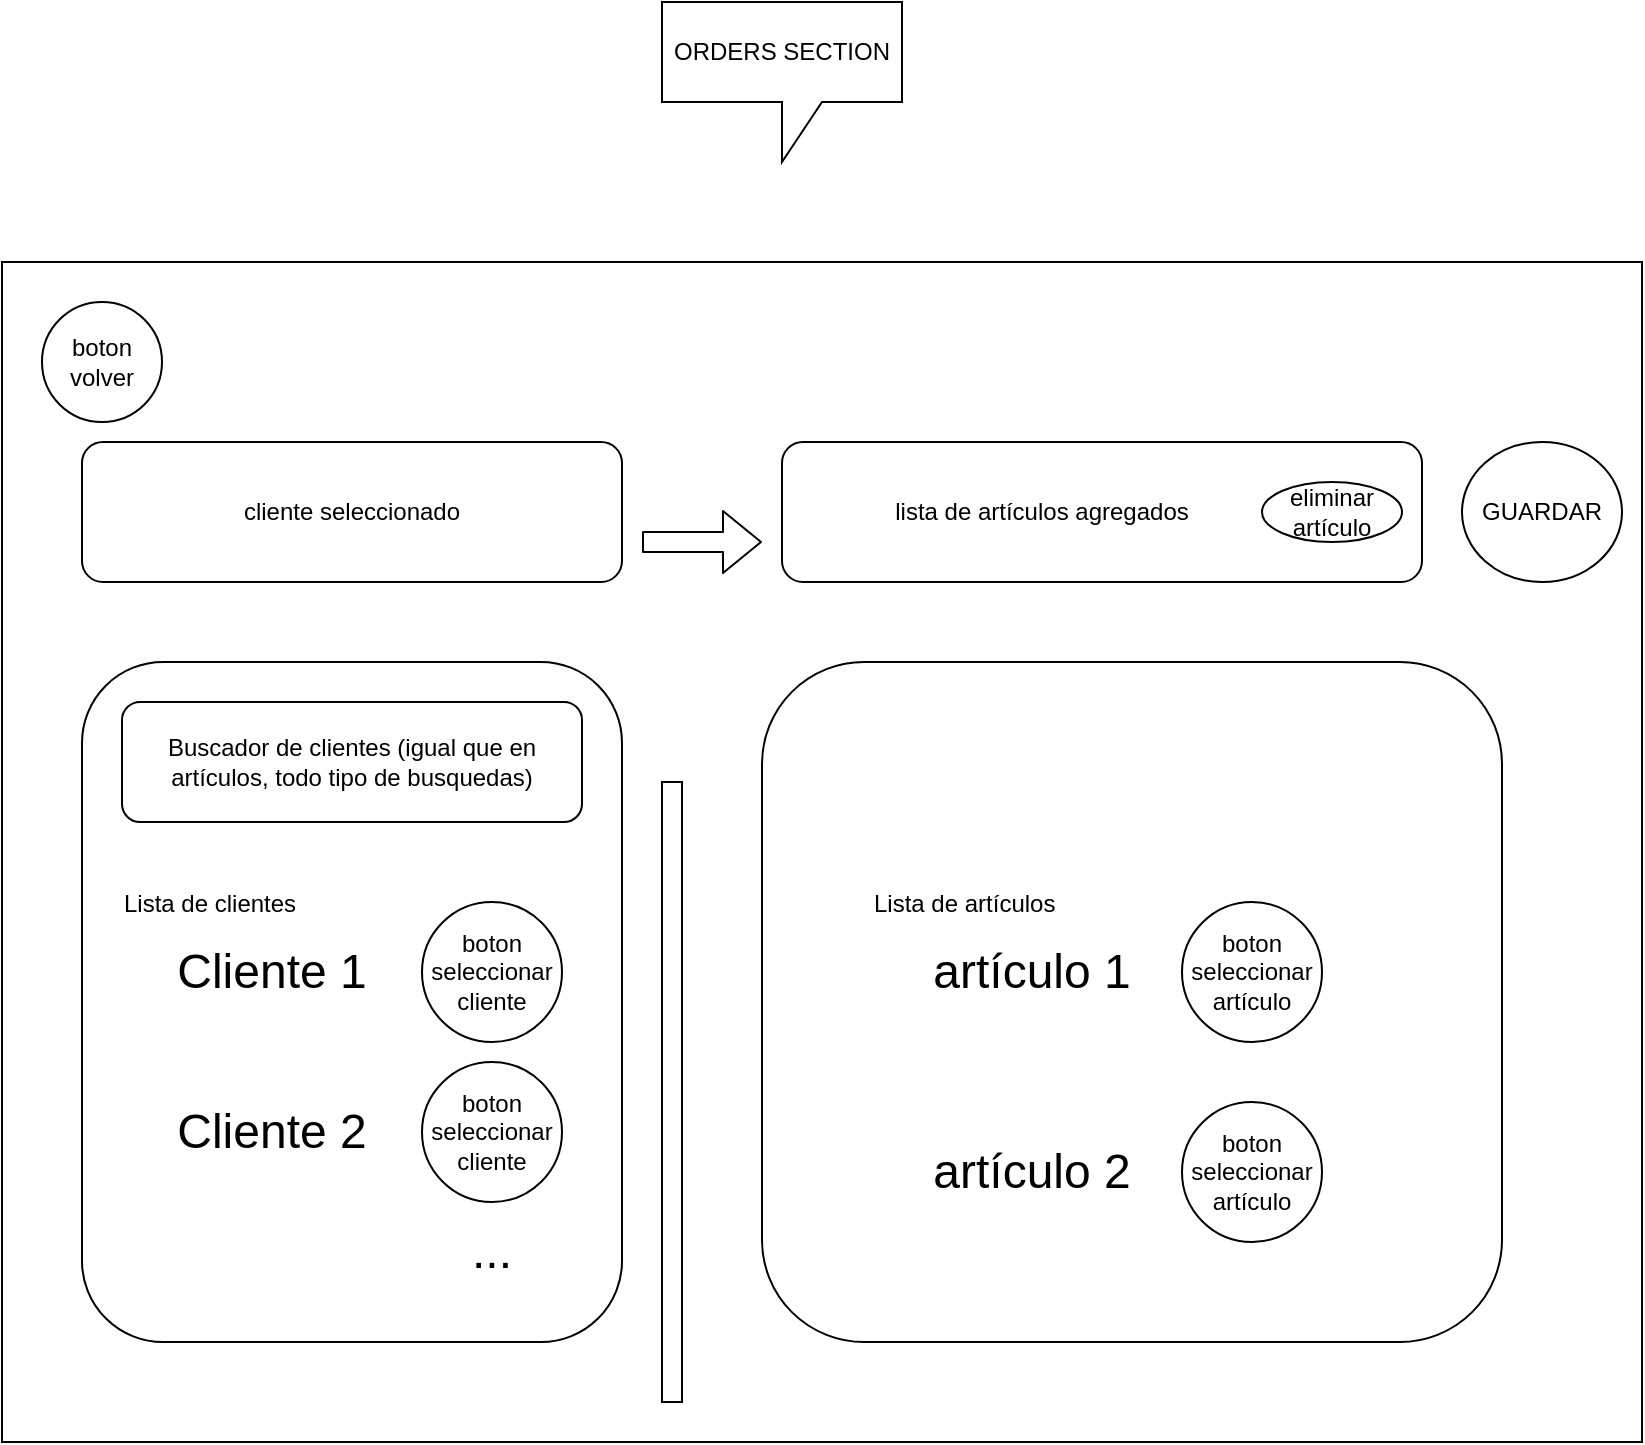 <mxfile>
    <diagram id="RDMqX9K0g_AgAB4HzoS6" name="Página-1">
        <mxGraphModel dx="2010" dy="2069" grid="1" gridSize="10" guides="1" tooltips="1" connect="1" arrows="1" fold="1" page="1" pageScale="1" pageWidth="827" pageHeight="1169" math="0" shadow="0">
            <root>
                <mxCell id="0"/>
                <mxCell id="1" parent="0"/>
                <mxCell id="2" value="" style="rounded=0;whiteSpace=wrap;html=1;" vertex="1" parent="1">
                    <mxGeometry x="30" y="40" width="820" height="590" as="geometry"/>
                </mxCell>
                <mxCell id="3" value="cliente seleccionado" style="rounded=1;whiteSpace=wrap;html=1;" vertex="1" parent="1">
                    <mxGeometry x="70" y="130" width="270" height="70" as="geometry"/>
                </mxCell>
                <mxCell id="6" value="" style="rounded=0;whiteSpace=wrap;html=1;" vertex="1" parent="1">
                    <mxGeometry x="360" y="300" width="10" height="310" as="geometry"/>
                </mxCell>
                <mxCell id="7" value="" style="rounded=1;whiteSpace=wrap;html=1;" vertex="1" parent="1">
                    <mxGeometry x="410" y="240" width="370" height="340" as="geometry"/>
                </mxCell>
                <mxCell id="8" value="" style="rounded=1;whiteSpace=wrap;html=1;" vertex="1" parent="1">
                    <mxGeometry x="420" y="130" width="320" height="70" as="geometry"/>
                </mxCell>
                <mxCell id="9" value="" style="rounded=1;whiteSpace=wrap;html=1;" vertex="1" parent="1">
                    <mxGeometry x="70" y="240" width="270" height="340" as="geometry"/>
                </mxCell>
                <mxCell id="10" value="Buscador de clientes (igual que en artículos, todo tipo de busquedas)" style="rounded=1;whiteSpace=wrap;html=1;" vertex="1" parent="1">
                    <mxGeometry x="90" y="260" width="230" height="60" as="geometry"/>
                </mxCell>
                <mxCell id="12" value="boton&lt;br&gt;seleccionar cliente" style="ellipse;whiteSpace=wrap;html=1;aspect=fixed;" vertex="1" parent="1">
                    <mxGeometry x="240" y="360" width="70" height="70" as="geometry"/>
                </mxCell>
                <mxCell id="13" value="" style="shape=flexArrow;endArrow=classic;html=1;" edge="1" parent="1">
                    <mxGeometry width="50" height="50" relative="1" as="geometry">
                        <mxPoint x="350" y="180" as="sourcePoint"/>
                        <mxPoint x="410" y="180" as="targetPoint"/>
                    </mxGeometry>
                </mxCell>
                <mxCell id="14" value="boton volver" style="ellipse;whiteSpace=wrap;html=1;" vertex="1" parent="1">
                    <mxGeometry x="50" y="60" width="60" height="60" as="geometry"/>
                </mxCell>
                <mxCell id="15" value="ORDERS SECTION" style="shape=callout;whiteSpace=wrap;html=1;perimeter=calloutPerimeter;" vertex="1" parent="1">
                    <mxGeometry x="360" y="-90" width="120" height="80" as="geometry"/>
                </mxCell>
                <mxCell id="16" value="boton&lt;br&gt;seleccionar cliente" style="ellipse;whiteSpace=wrap;html=1;aspect=fixed;" vertex="1" parent="1">
                    <mxGeometry x="240" y="440" width="70" height="70" as="geometry"/>
                </mxCell>
                <mxCell id="18" value="&lt;font style=&quot;font-size: 24px;&quot;&gt;...&lt;/font&gt;" style="text;html=1;strokeColor=none;fillColor=none;align=center;verticalAlign=middle;whiteSpace=wrap;rounded=0;" vertex="1" parent="1">
                    <mxGeometry x="245" y="520" width="60" height="30" as="geometry"/>
                </mxCell>
                <mxCell id="19" value="Cliente 1" style="text;html=1;strokeColor=none;fillColor=none;align=center;verticalAlign=middle;whiteSpace=wrap;rounded=0;fontSize=24;" vertex="1" parent="1">
                    <mxGeometry x="110" y="380" width="110" height="30" as="geometry"/>
                </mxCell>
                <mxCell id="20" value="Cliente 2" style="text;html=1;strokeColor=none;fillColor=none;align=center;verticalAlign=middle;whiteSpace=wrap;rounded=0;fontSize=24;" vertex="1" parent="1">
                    <mxGeometry x="110" y="460" width="110" height="30" as="geometry"/>
                </mxCell>
                <mxCell id="21" value="&lt;font style=&quot;font-size: 12px;&quot;&gt;Lista de clientes&lt;/font&gt;" style="text;strokeColor=none;fillColor=none;align=left;verticalAlign=middle;spacingLeft=4;spacingRight=4;overflow=hidden;points=[[0,0.5],[1,0.5]];portConstraint=eastwest;rotatable=0;whiteSpace=wrap;html=1;fontSize=24;" vertex="1" parent="1">
                    <mxGeometry x="85" y="340" width="155" height="30" as="geometry"/>
                </mxCell>
                <mxCell id="22" value="eliminar artículo" style="ellipse;whiteSpace=wrap;html=1;fontSize=12;" vertex="1" parent="1">
                    <mxGeometry x="660" y="150" width="70" height="30" as="geometry"/>
                </mxCell>
                <mxCell id="24" value="&lt;font style=&quot;font-size: 12px;&quot;&gt;Lista de artículos&lt;/font&gt;" style="text;strokeColor=none;fillColor=none;align=left;verticalAlign=middle;spacingLeft=4;spacingRight=4;overflow=hidden;points=[[0,0.5],[1,0.5]];portConstraint=eastwest;rotatable=0;whiteSpace=wrap;html=1;fontSize=24;" vertex="1" parent="1">
                    <mxGeometry x="460" y="340" width="155" height="30" as="geometry"/>
                </mxCell>
                <mxCell id="25" value="boton&lt;br&gt;seleccionar artículo" style="ellipse;whiteSpace=wrap;html=1;aspect=fixed;" vertex="1" parent="1">
                    <mxGeometry x="620" y="360" width="70" height="70" as="geometry"/>
                </mxCell>
                <mxCell id="26" value="artículo 1" style="text;html=1;strokeColor=none;fillColor=none;align=center;verticalAlign=middle;whiteSpace=wrap;rounded=0;fontSize=24;" vertex="1" parent="1">
                    <mxGeometry x="490" y="380" width="110" height="30" as="geometry"/>
                </mxCell>
                <mxCell id="29" value="boton&lt;br&gt;seleccionar artículo" style="ellipse;whiteSpace=wrap;html=1;aspect=fixed;" vertex="1" parent="1">
                    <mxGeometry x="620" y="460" width="70" height="70" as="geometry"/>
                </mxCell>
                <mxCell id="30" value="artículo 2" style="text;html=1;strokeColor=none;fillColor=none;align=center;verticalAlign=middle;whiteSpace=wrap;rounded=0;fontSize=24;" vertex="1" parent="1">
                    <mxGeometry x="490" y="480" width="110" height="30" as="geometry"/>
                </mxCell>
                <mxCell id="31" value="lista de artículos agregados" style="text;html=1;strokeColor=none;fillColor=none;align=center;verticalAlign=middle;whiteSpace=wrap;rounded=0;fontSize=12;" vertex="1" parent="1">
                    <mxGeometry x="460" y="150" width="180" height="30" as="geometry"/>
                </mxCell>
                <mxCell id="32" value="GUARDAR" style="ellipse;whiteSpace=wrap;html=1;fontSize=12;" vertex="1" parent="1">
                    <mxGeometry x="760" y="130" width="80" height="70" as="geometry"/>
                </mxCell>
            </root>
        </mxGraphModel>
    </diagram>
</mxfile>
